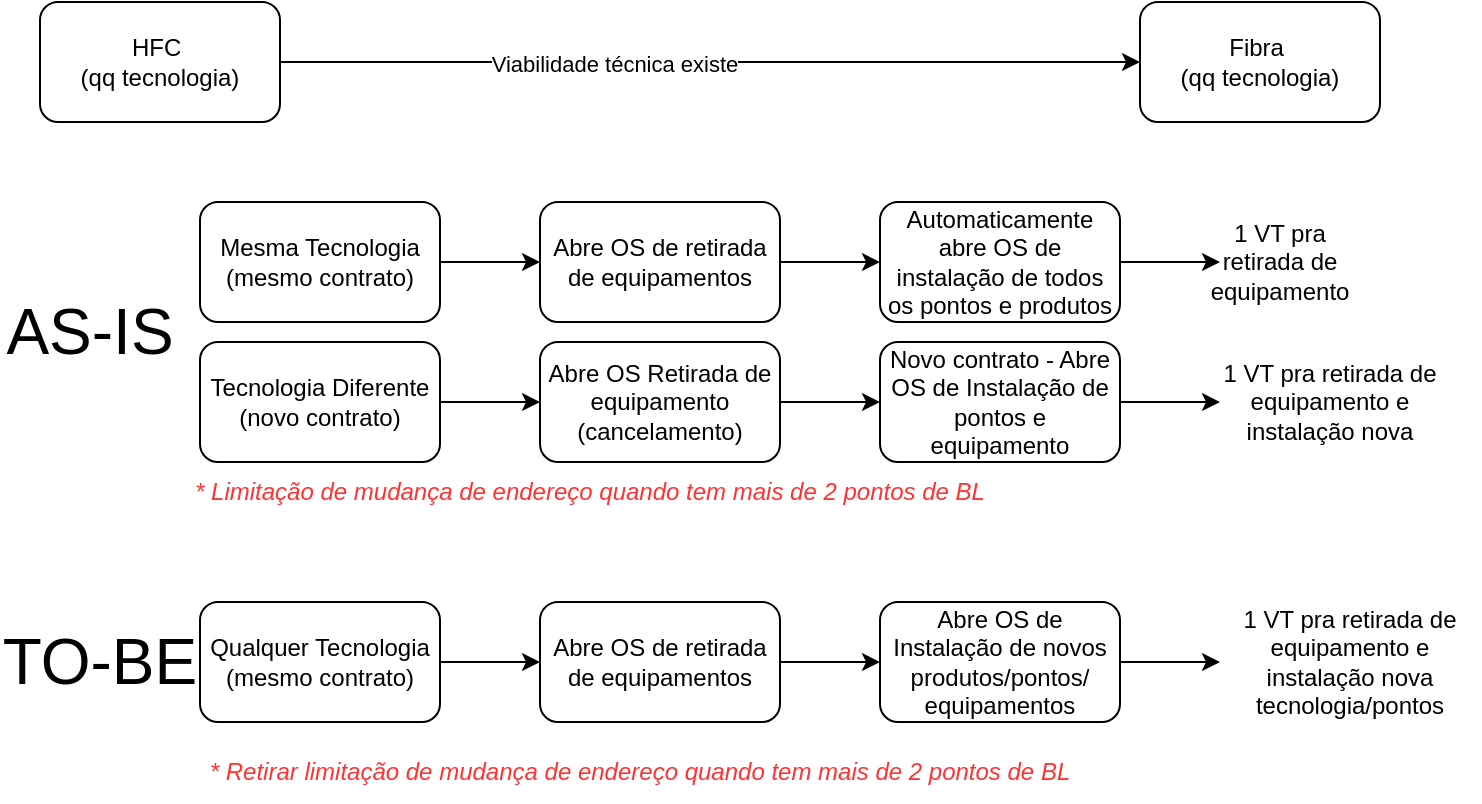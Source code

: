 <mxfile version="28.1.1" pages="2">
  <diagram name="Página-1" id="zqmcP0fRCzVm-A6s5VtJ">
    <mxGraphModel dx="946" dy="563" grid="1" gridSize="10" guides="1" tooltips="1" connect="1" arrows="1" fold="1" page="1" pageScale="1" pageWidth="827" pageHeight="1169" math="0" shadow="0">
      <root>
        <mxCell id="0" />
        <mxCell id="1" parent="0" />
        <mxCell id="5iCUy87sB2-tcCot6NtR-3" value="" style="edgeStyle=orthogonalEdgeStyle;rounded=0;orthogonalLoop=1;jettySize=auto;html=1;" edge="1" parent="1" source="5iCUy87sB2-tcCot6NtR-1" target="5iCUy87sB2-tcCot6NtR-2">
          <mxGeometry relative="1" as="geometry" />
        </mxCell>
        <mxCell id="5iCUy87sB2-tcCot6NtR-5" value="Viabilidade técnica existe" style="edgeLabel;html=1;align=center;verticalAlign=middle;resizable=0;points=[];" vertex="1" connectable="0" parent="5iCUy87sB2-tcCot6NtR-3">
          <mxGeometry x="-0.225" y="-1" relative="1" as="geometry">
            <mxPoint as="offset" />
          </mxGeometry>
        </mxCell>
        <mxCell id="5iCUy87sB2-tcCot6NtR-1" value="HFC&amp;nbsp;&lt;div&gt;(qq tecnologia)&lt;/div&gt;" style="rounded=1;whiteSpace=wrap;html=1;" vertex="1" parent="1">
          <mxGeometry x="30" y="30" width="120" height="60" as="geometry" />
        </mxCell>
        <mxCell id="5iCUy87sB2-tcCot6NtR-2" value="Fibra&amp;nbsp;&lt;div&gt;(qq tecnologia)&lt;/div&gt;" style="rounded=1;whiteSpace=wrap;html=1;" vertex="1" parent="1">
          <mxGeometry x="580" y="30" width="120" height="60" as="geometry" />
        </mxCell>
        <mxCell id="5iCUy87sB2-tcCot6NtR-7" value="" style="edgeStyle=orthogonalEdgeStyle;rounded=0;orthogonalLoop=1;jettySize=auto;html=1;" edge="1" parent="1" source="5iCUy87sB2-tcCot6NtR-4" target="5iCUy87sB2-tcCot6NtR-6">
          <mxGeometry relative="1" as="geometry" />
        </mxCell>
        <mxCell id="5iCUy87sB2-tcCot6NtR-4" value="Abre OS de retirada de equipamentos" style="rounded=1;whiteSpace=wrap;html=1;" vertex="1" parent="1">
          <mxGeometry x="280" y="130" width="120" height="60" as="geometry" />
        </mxCell>
        <mxCell id="5iCUy87sB2-tcCot6NtR-19" style="edgeStyle=orthogonalEdgeStyle;rounded=0;orthogonalLoop=1;jettySize=auto;html=1;entryX=0;entryY=0.5;entryDx=0;entryDy=0;" edge="1" parent="1" source="5iCUy87sB2-tcCot6NtR-6" target="5iCUy87sB2-tcCot6NtR-12">
          <mxGeometry relative="1" as="geometry" />
        </mxCell>
        <mxCell id="5iCUy87sB2-tcCot6NtR-6" value="Automaticamente abre OS de instalação de todos os pontos e produtos" style="whiteSpace=wrap;html=1;rounded=1;" vertex="1" parent="1">
          <mxGeometry x="450" y="130" width="120" height="60" as="geometry" />
        </mxCell>
        <mxCell id="5iCUy87sB2-tcCot6NtR-10" value="" style="edgeStyle=orthogonalEdgeStyle;rounded=0;orthogonalLoop=1;jettySize=auto;html=1;" edge="1" parent="1" source="5iCUy87sB2-tcCot6NtR-8" target="5iCUy87sB2-tcCot6NtR-9">
          <mxGeometry relative="1" as="geometry" />
        </mxCell>
        <mxCell id="5iCUy87sB2-tcCot6NtR-8" value="Abre OS de retirada de equipamentos" style="rounded=1;whiteSpace=wrap;html=1;" vertex="1" parent="1">
          <mxGeometry x="280" y="330" width="120" height="60" as="geometry" />
        </mxCell>
        <mxCell id="5iCUy87sB2-tcCot6NtR-22" style="edgeStyle=orthogonalEdgeStyle;rounded=0;orthogonalLoop=1;jettySize=auto;html=1;" edge="1" parent="1" source="5iCUy87sB2-tcCot6NtR-9" target="5iCUy87sB2-tcCot6NtR-21">
          <mxGeometry relative="1" as="geometry" />
        </mxCell>
        <mxCell id="5iCUy87sB2-tcCot6NtR-9" value="Abre OS de Instalação de novos produtos/pontos/&lt;div&gt;equipamentos&lt;/div&gt;" style="whiteSpace=wrap;html=1;rounded=1;" vertex="1" parent="1">
          <mxGeometry x="450" y="330" width="120" height="60" as="geometry" />
        </mxCell>
        <mxCell id="5iCUy87sB2-tcCot6NtR-12" value="1 VT pra retirada de equipamento" style="text;html=1;align=center;verticalAlign=middle;whiteSpace=wrap;rounded=0;" vertex="1" parent="1">
          <mxGeometry x="620" y="145" width="60" height="30" as="geometry" />
        </mxCell>
        <mxCell id="5iCUy87sB2-tcCot6NtR-13" value="" style="edgeStyle=orthogonalEdgeStyle;rounded=0;orthogonalLoop=1;jettySize=auto;html=1;" edge="1" parent="1" source="5iCUy87sB2-tcCot6NtR-14" target="5iCUy87sB2-tcCot6NtR-15">
          <mxGeometry relative="1" as="geometry" />
        </mxCell>
        <mxCell id="5iCUy87sB2-tcCot6NtR-14" value="Abre OS Retirada de equipamento (cancelamento)" style="rounded=1;whiteSpace=wrap;html=1;" vertex="1" parent="1">
          <mxGeometry x="280" y="200" width="120" height="60" as="geometry" />
        </mxCell>
        <mxCell id="5iCUy87sB2-tcCot6NtR-20" style="edgeStyle=orthogonalEdgeStyle;rounded=0;orthogonalLoop=1;jettySize=auto;html=1;entryX=0;entryY=0.5;entryDx=0;entryDy=0;" edge="1" parent="1" source="5iCUy87sB2-tcCot6NtR-15" target="5iCUy87sB2-tcCot6NtR-16">
          <mxGeometry relative="1" as="geometry" />
        </mxCell>
        <mxCell id="5iCUy87sB2-tcCot6NtR-15" value="Novo contrato - Abre OS de Instalação de pontos e equipamento" style="whiteSpace=wrap;html=1;rounded=1;" vertex="1" parent="1">
          <mxGeometry x="450" y="200" width="120" height="60" as="geometry" />
        </mxCell>
        <mxCell id="5iCUy87sB2-tcCot6NtR-16" value="1 VT pra retirada de equipamento e instalação nova" style="text;html=1;align=center;verticalAlign=middle;whiteSpace=wrap;rounded=0;" vertex="1" parent="1">
          <mxGeometry x="620" y="215" width="110" height="30" as="geometry" />
        </mxCell>
        <mxCell id="5iCUy87sB2-tcCot6NtR-21" value="1 VT pra retirada de equipamento e instalação nova tecnologia/pontos" style="text;html=1;align=center;verticalAlign=middle;whiteSpace=wrap;rounded=0;" vertex="1" parent="1">
          <mxGeometry x="620" y="345" width="130" height="30" as="geometry" />
        </mxCell>
        <mxCell id="5iCUy87sB2-tcCot6NtR-23" value="AS-IS" style="text;html=1;align=center;verticalAlign=middle;whiteSpace=wrap;rounded=0;strokeWidth=1;fontSize=32;" vertex="1" parent="1">
          <mxGeometry x="10" y="180" width="90" height="30" as="geometry" />
        </mxCell>
        <mxCell id="5iCUy87sB2-tcCot6NtR-24" value="TO-BE" style="text;html=1;align=center;verticalAlign=middle;whiteSpace=wrap;rounded=0;strokeWidth=1;fontSize=32;" vertex="1" parent="1">
          <mxGeometry x="10" y="345" width="100" height="30" as="geometry" />
        </mxCell>
        <mxCell id="5iCUy87sB2-tcCot6NtR-26" style="edgeStyle=orthogonalEdgeStyle;rounded=0;orthogonalLoop=1;jettySize=auto;html=1;entryX=0;entryY=0.5;entryDx=0;entryDy=0;" edge="1" parent="1" source="5iCUy87sB2-tcCot6NtR-25" target="5iCUy87sB2-tcCot6NtR-4">
          <mxGeometry relative="1" as="geometry" />
        </mxCell>
        <mxCell id="5iCUy87sB2-tcCot6NtR-25" value="Mesma Tecnologia (mesmo contrato)" style="rounded=1;whiteSpace=wrap;html=1;" vertex="1" parent="1">
          <mxGeometry x="110" y="130" width="120" height="60" as="geometry" />
        </mxCell>
        <mxCell id="5iCUy87sB2-tcCot6NtR-28" style="edgeStyle=orthogonalEdgeStyle;rounded=0;orthogonalLoop=1;jettySize=auto;html=1;entryX=0;entryY=0.5;entryDx=0;entryDy=0;" edge="1" parent="1" source="5iCUy87sB2-tcCot6NtR-27" target="5iCUy87sB2-tcCot6NtR-14">
          <mxGeometry relative="1" as="geometry" />
        </mxCell>
        <mxCell id="5iCUy87sB2-tcCot6NtR-27" value="Tecnologia Diferente (novo contrato)" style="rounded=1;whiteSpace=wrap;html=1;" vertex="1" parent="1">
          <mxGeometry x="110" y="200" width="120" height="60" as="geometry" />
        </mxCell>
        <mxCell id="5iCUy87sB2-tcCot6NtR-30" style="edgeStyle=orthogonalEdgeStyle;rounded=0;orthogonalLoop=1;jettySize=auto;html=1;entryX=0;entryY=0.5;entryDx=0;entryDy=0;" edge="1" parent="1" source="5iCUy87sB2-tcCot6NtR-29" target="5iCUy87sB2-tcCot6NtR-8">
          <mxGeometry relative="1" as="geometry" />
        </mxCell>
        <mxCell id="5iCUy87sB2-tcCot6NtR-29" value="Qualquer Tecnologia (mesmo contrato)" style="rounded=1;whiteSpace=wrap;html=1;" vertex="1" parent="1">
          <mxGeometry x="110" y="330" width="120" height="60" as="geometry" />
        </mxCell>
        <mxCell id="5iCUy87sB2-tcCot6NtR-31" value="* Limitação de mudança de endereço quando tem mais de 2 pontos de BL" style="text;html=1;align=center;verticalAlign=middle;whiteSpace=wrap;rounded=0;fontStyle=2;fontColor=#FF3333;" vertex="1" parent="1">
          <mxGeometry x="100" y="260" width="410" height="30" as="geometry" />
        </mxCell>
        <mxCell id="5iCUy87sB2-tcCot6NtR-32" value="* Retirar limitação de mudança de endereço quando tem mais de 2 pontos de BL" style="text;html=1;align=center;verticalAlign=middle;whiteSpace=wrap;rounded=0;fontStyle=2;fontColor=#FF3333;" vertex="1" parent="1">
          <mxGeometry x="110" y="400" width="440" height="30" as="geometry" />
        </mxCell>
      </root>
    </mxGraphModel>
  </diagram>
  <diagram name="v2" id="o5r18k2ch2pxkhI5VONj">
    <mxGraphModel dx="946" dy="597" grid="1" gridSize="10" guides="1" tooltips="1" connect="1" arrows="1" fold="1" page="1" pageScale="1" pageWidth="827" pageHeight="1169" math="0" shadow="0">
      <root>
        <mxCell id="RC2ex0wDkDc3h67cPRJq-0" />
        <mxCell id="RC2ex0wDkDc3h67cPRJq-1" parent="RC2ex0wDkDc3h67cPRJq-0" />
        <mxCell id="pF7Im-60tTc9EzMldFG_-30" value="NETSMS" style="shape=cylinder3;whiteSpace=wrap;html=1;boundedLbl=1;backgroundOutline=1;size=15;align=left;verticalAlign=top;fontStyle=1" vertex="1" parent="RC2ex0wDkDc3h67cPRJq-1">
          <mxGeometry x="330" y="210" width="470" height="400" as="geometry" />
        </mxCell>
        <mxCell id="RC2ex0wDkDc3h67cPRJq-2" value="" style="edgeStyle=orthogonalEdgeStyle;rounded=0;orthogonalLoop=1;jettySize=auto;html=1;" edge="1" parent="RC2ex0wDkDc3h67cPRJq-1" source="RC2ex0wDkDc3h67cPRJq-4" target="RC2ex0wDkDc3h67cPRJq-5">
          <mxGeometry relative="1" as="geometry" />
        </mxCell>
        <mxCell id="RC2ex0wDkDc3h67cPRJq-3" value="Viabilidade técnica existe" style="edgeLabel;html=1;align=center;verticalAlign=middle;resizable=0;points=[];" vertex="1" connectable="0" parent="RC2ex0wDkDc3h67cPRJq-2">
          <mxGeometry x="-0.225" y="-1" relative="1" as="geometry">
            <mxPoint as="offset" />
          </mxGeometry>
        </mxCell>
        <mxCell id="RC2ex0wDkDc3h67cPRJq-4" value="HFC&amp;nbsp;&lt;div&gt;(qq tecnologia)&lt;/div&gt;" style="rounded=1;whiteSpace=wrap;html=1;" vertex="1" parent="RC2ex0wDkDc3h67cPRJq-1">
          <mxGeometry x="74" y="1030" width="120" height="60" as="geometry" />
        </mxCell>
        <mxCell id="RC2ex0wDkDc3h67cPRJq-5" value="Fibra&amp;nbsp;&lt;div&gt;(qq tecnologia)&lt;/div&gt;" style="rounded=1;whiteSpace=wrap;html=1;" vertex="1" parent="RC2ex0wDkDc3h67cPRJq-1">
          <mxGeometry x="624" y="1030" width="120" height="60" as="geometry" />
        </mxCell>
        <mxCell id="RC2ex0wDkDc3h67cPRJq-6" value="" style="edgeStyle=orthogonalEdgeStyle;rounded=0;orthogonalLoop=1;jettySize=auto;html=1;" edge="1" parent="RC2ex0wDkDc3h67cPRJq-1" source="RC2ex0wDkDc3h67cPRJq-7" target="RC2ex0wDkDc3h67cPRJq-9">
          <mxGeometry relative="1" as="geometry" />
        </mxCell>
        <mxCell id="RC2ex0wDkDc3h67cPRJq-7" value="Abre OS de retirada de equipamentos" style="rounded=1;whiteSpace=wrap;html=1;" vertex="1" parent="RC2ex0wDkDc3h67cPRJq-1">
          <mxGeometry x="324" y="1130" width="120" height="60" as="geometry" />
        </mxCell>
        <mxCell id="RC2ex0wDkDc3h67cPRJq-8" style="edgeStyle=orthogonalEdgeStyle;rounded=0;orthogonalLoop=1;jettySize=auto;html=1;entryX=0;entryY=0.5;entryDx=0;entryDy=0;" edge="1" parent="RC2ex0wDkDc3h67cPRJq-1" source="RC2ex0wDkDc3h67cPRJq-9" target="RC2ex0wDkDc3h67cPRJq-14">
          <mxGeometry relative="1" as="geometry" />
        </mxCell>
        <mxCell id="RC2ex0wDkDc3h67cPRJq-9" value="Automaticamente abre OS de instalação de todos os pontos e produtos" style="whiteSpace=wrap;html=1;rounded=1;" vertex="1" parent="RC2ex0wDkDc3h67cPRJq-1">
          <mxGeometry x="494" y="1130" width="120" height="60" as="geometry" />
        </mxCell>
        <mxCell id="RC2ex0wDkDc3h67cPRJq-10" value="" style="edgeStyle=orthogonalEdgeStyle;rounded=0;orthogonalLoop=1;jettySize=auto;html=1;" edge="1" parent="RC2ex0wDkDc3h67cPRJq-1" source="RC2ex0wDkDc3h67cPRJq-11" target="RC2ex0wDkDc3h67cPRJq-13">
          <mxGeometry relative="1" as="geometry" />
        </mxCell>
        <mxCell id="RC2ex0wDkDc3h67cPRJq-11" value="Abre OS de retirada de equipamentos" style="rounded=1;whiteSpace=wrap;html=1;" vertex="1" parent="RC2ex0wDkDc3h67cPRJq-1">
          <mxGeometry x="324" y="1330" width="120" height="60" as="geometry" />
        </mxCell>
        <mxCell id="RC2ex0wDkDc3h67cPRJq-12" style="edgeStyle=orthogonalEdgeStyle;rounded=0;orthogonalLoop=1;jettySize=auto;html=1;" edge="1" parent="RC2ex0wDkDc3h67cPRJq-1" source="RC2ex0wDkDc3h67cPRJq-13">
          <mxGeometry relative="1" as="geometry">
            <mxPoint x="664" y="1360" as="targetPoint" />
          </mxGeometry>
        </mxCell>
        <mxCell id="RC2ex0wDkDc3h67cPRJq-13" value="Abre OS de Instalação de novos produtos/pontos/&lt;div&gt;equipamentos&lt;/div&gt;" style="whiteSpace=wrap;html=1;rounded=1;" vertex="1" parent="RC2ex0wDkDc3h67cPRJq-1">
          <mxGeometry x="494" y="1330" width="120" height="60" as="geometry" />
        </mxCell>
        <mxCell id="RC2ex0wDkDc3h67cPRJq-14" value="1 VT pra retirada de equipamento" style="text;html=1;align=center;verticalAlign=middle;whiteSpace=wrap;rounded=0;" vertex="1" parent="RC2ex0wDkDc3h67cPRJq-1">
          <mxGeometry x="664" y="1145" width="60" height="30" as="geometry" />
        </mxCell>
        <mxCell id="RC2ex0wDkDc3h67cPRJq-15" value="" style="edgeStyle=orthogonalEdgeStyle;rounded=0;orthogonalLoop=1;jettySize=auto;html=1;" edge="1" parent="RC2ex0wDkDc3h67cPRJq-1" source="RC2ex0wDkDc3h67cPRJq-16" target="RC2ex0wDkDc3h67cPRJq-18">
          <mxGeometry relative="1" as="geometry" />
        </mxCell>
        <mxCell id="RC2ex0wDkDc3h67cPRJq-16" value="Abre OS Retirada de equipamento (cancelamento)" style="rounded=1;whiteSpace=wrap;html=1;" vertex="1" parent="RC2ex0wDkDc3h67cPRJq-1">
          <mxGeometry x="324" y="1200" width="120" height="60" as="geometry" />
        </mxCell>
        <mxCell id="RC2ex0wDkDc3h67cPRJq-17" style="edgeStyle=orthogonalEdgeStyle;rounded=0;orthogonalLoop=1;jettySize=auto;html=1;entryX=0;entryY=0.5;entryDx=0;entryDy=0;" edge="1" parent="RC2ex0wDkDc3h67cPRJq-1" source="RC2ex0wDkDc3h67cPRJq-18" target="RC2ex0wDkDc3h67cPRJq-19">
          <mxGeometry relative="1" as="geometry" />
        </mxCell>
        <mxCell id="RC2ex0wDkDc3h67cPRJq-18" value="Novo contrato - Abre OS de Instalação de pontos e equipamento" style="whiteSpace=wrap;html=1;rounded=1;" vertex="1" parent="RC2ex0wDkDc3h67cPRJq-1">
          <mxGeometry x="494" y="1200" width="120" height="60" as="geometry" />
        </mxCell>
        <mxCell id="RC2ex0wDkDc3h67cPRJq-19" value="1 VT pra retirada de equipamento e instalação nova" style="text;html=1;align=center;verticalAlign=middle;whiteSpace=wrap;rounded=0;" vertex="1" parent="RC2ex0wDkDc3h67cPRJq-1">
          <mxGeometry x="664" y="1215" width="110" height="30" as="geometry" />
        </mxCell>
        <mxCell id="RC2ex0wDkDc3h67cPRJq-20" value="1 VT pra retirada de equipamento e instalação nova tecnologia/pontos" style="text;html=1;align=center;verticalAlign=middle;whiteSpace=wrap;rounded=0;" vertex="1" parent="RC2ex0wDkDc3h67cPRJq-1">
          <mxGeometry x="644" y="1360" width="130" height="30" as="geometry" />
        </mxCell>
        <mxCell id="RC2ex0wDkDc3h67cPRJq-21" value="AS-IS" style="text;html=1;align=center;verticalAlign=middle;whiteSpace=wrap;rounded=0;strokeWidth=1;fontSize=32;" vertex="1" parent="RC2ex0wDkDc3h67cPRJq-1">
          <mxGeometry x="54" y="1180" width="90" height="30" as="geometry" />
        </mxCell>
        <mxCell id="RC2ex0wDkDc3h67cPRJq-22" value="TO-BE" style="text;html=1;align=center;verticalAlign=middle;whiteSpace=wrap;rounded=0;strokeWidth=1;fontSize=32;" vertex="1" parent="RC2ex0wDkDc3h67cPRJq-1">
          <mxGeometry x="54" y="1345" width="100" height="30" as="geometry" />
        </mxCell>
        <mxCell id="RC2ex0wDkDc3h67cPRJq-23" style="edgeStyle=orthogonalEdgeStyle;rounded=0;orthogonalLoop=1;jettySize=auto;html=1;entryX=0;entryY=0.5;entryDx=0;entryDy=0;" edge="1" parent="RC2ex0wDkDc3h67cPRJq-1" source="RC2ex0wDkDc3h67cPRJq-24" target="RC2ex0wDkDc3h67cPRJq-7">
          <mxGeometry relative="1" as="geometry" />
        </mxCell>
        <mxCell id="RC2ex0wDkDc3h67cPRJq-24" value="Mesma Tecnologia (mesmo contrato)" style="rounded=1;whiteSpace=wrap;html=1;" vertex="1" parent="RC2ex0wDkDc3h67cPRJq-1">
          <mxGeometry x="154" y="1130" width="120" height="60" as="geometry" />
        </mxCell>
        <mxCell id="RC2ex0wDkDc3h67cPRJq-25" style="edgeStyle=orthogonalEdgeStyle;rounded=0;orthogonalLoop=1;jettySize=auto;html=1;entryX=0;entryY=0.5;entryDx=0;entryDy=0;" edge="1" parent="RC2ex0wDkDc3h67cPRJq-1" source="RC2ex0wDkDc3h67cPRJq-26" target="RC2ex0wDkDc3h67cPRJq-16">
          <mxGeometry relative="1" as="geometry" />
        </mxCell>
        <mxCell id="RC2ex0wDkDc3h67cPRJq-26" value="Tecnologia Diferente (novo contrato)" style="rounded=1;whiteSpace=wrap;html=1;" vertex="1" parent="RC2ex0wDkDc3h67cPRJq-1">
          <mxGeometry x="154" y="1200" width="120" height="60" as="geometry" />
        </mxCell>
        <mxCell id="RC2ex0wDkDc3h67cPRJq-27" style="edgeStyle=orthogonalEdgeStyle;rounded=0;orthogonalLoop=1;jettySize=auto;html=1;entryX=0;entryY=0.5;entryDx=0;entryDy=0;" edge="1" parent="RC2ex0wDkDc3h67cPRJq-1" source="RC2ex0wDkDc3h67cPRJq-28" target="RC2ex0wDkDc3h67cPRJq-11">
          <mxGeometry relative="1" as="geometry" />
        </mxCell>
        <mxCell id="RC2ex0wDkDc3h67cPRJq-28" value="Qualquer Tecnologia (mesmo contrato)" style="rounded=1;whiteSpace=wrap;html=1;" vertex="1" parent="RC2ex0wDkDc3h67cPRJq-1">
          <mxGeometry x="154" y="1330" width="120" height="60" as="geometry" />
        </mxCell>
        <mxCell id="RC2ex0wDkDc3h67cPRJq-29" value="* Limitação de mudança de endereço quando tem mais de 2 pontos de BL" style="text;html=1;align=center;verticalAlign=middle;whiteSpace=wrap;rounded=0;fontStyle=2;fontColor=#FF3333;" vertex="1" parent="RC2ex0wDkDc3h67cPRJq-1">
          <mxGeometry x="144" y="1260" width="410" height="30" as="geometry" />
        </mxCell>
        <mxCell id="RC2ex0wDkDc3h67cPRJq-30" value="* Retirar limitação de mudança de endereço quando tem mais de 2 pontos de BL" style="text;html=1;align=center;verticalAlign=middle;whiteSpace=wrap;rounded=0;fontStyle=2;fontColor=#FF3333;" vertex="1" parent="RC2ex0wDkDc3h67cPRJq-1">
          <mxGeometry x="154" y="1400" width="440" height="30" as="geometry" />
        </mxCell>
        <mxCell id="pF7Im-60tTc9EzMldFG_-2" value="" style="edgeStyle=orthogonalEdgeStyle;rounded=0;orthogonalLoop=1;jettySize=auto;html=1;" edge="1" parent="RC2ex0wDkDc3h67cPRJq-1" source="pF7Im-60tTc9EzMldFG_-0" target="pF7Im-60tTc9EzMldFG_-1">
          <mxGeometry relative="1" as="geometry" />
        </mxCell>
        <mxCell id="pF7Im-60tTc9EzMldFG_-0" value="Solar Atendimento" style="rounded=1;whiteSpace=wrap;html=1;" vertex="1" parent="RC2ex0wDkDc3h67cPRJq-1">
          <mxGeometry x="45" y="40" width="120" height="60" as="geometry" />
        </mxCell>
        <mxCell id="pF7Im-60tTc9EzMldFG_-12" style="edgeStyle=orthogonalEdgeStyle;rounded=0;orthogonalLoop=1;jettySize=auto;html=1;entryX=0;entryY=0.5;entryDx=0;entryDy=0;" edge="1" parent="RC2ex0wDkDc3h67cPRJq-1" source="pF7Im-60tTc9EzMldFG_-1" target="pF7Im-60tTc9EzMldFG_-10">
          <mxGeometry relative="1" as="geometry" />
        </mxCell>
        <mxCell id="pF7Im-60tTc9EzMldFG_-1" value="Valida dados cliente e identifica viabilidade novo endereço mesma Cidade" style="whiteSpace=wrap;html=1;rounded=1;" vertex="1" parent="RC2ex0wDkDc3h67cPRJq-1">
          <mxGeometry x="200" y="40" width="120" height="60" as="geometry" />
        </mxCell>
        <mxCell id="pF7Im-60tTc9EzMldFG_-4" value="Tecnologia Diferente do contrato atual" style="whiteSpace=wrap;html=1;rounded=1;" vertex="1" parent="RC2ex0wDkDc3h67cPRJq-1">
          <mxGeometry x="74" y="940" width="120" height="60" as="geometry" />
        </mxCell>
        <mxCell id="pF7Im-60tTc9EzMldFG_-19" value="" style="edgeStyle=orthogonalEdgeStyle;rounded=0;orthogonalLoop=1;jettySize=auto;html=1;" edge="1" parent="RC2ex0wDkDc3h67cPRJq-1" source="pF7Im-60tTc9EzMldFG_-6" target="pF7Im-60tTc9EzMldFG_-18">
          <mxGeometry relative="1" as="geometry" />
        </mxCell>
        <mxCell id="pF7Im-60tTc9EzMldFG_-6" value="[2] NOVO MS ALTERA ENDEREÇO E TECNOLOGIA" style="rounded=1;whiteSpace=wrap;html=1;fillColor=#fff2cc;strokeColor=#d6b656;" vertex="1" parent="RC2ex0wDkDc3h67cPRJq-1">
          <mxGeometry x="354" y="140" width="120" height="60" as="geometry" />
        </mxCell>
        <mxCell id="pF7Im-60tTc9EzMldFG_-14" style="edgeStyle=orthogonalEdgeStyle;rounded=0;orthogonalLoop=1;jettySize=auto;html=1;entryX=0;entryY=0.5;entryDx=0;entryDy=0;" edge="1" parent="RC2ex0wDkDc3h67cPRJq-1" source="pF7Im-60tTc9EzMldFG_-10" target="pF7Im-60tTc9EzMldFG_-20">
          <mxGeometry relative="1" as="geometry" />
        </mxCell>
        <mxCell id="pF7Im-60tTc9EzMldFG_-15" value="Não" style="edgeLabel;html=1;align=center;verticalAlign=middle;resizable=0;points=[];" vertex="1" connectable="0" parent="pF7Im-60tTc9EzMldFG_-14">
          <mxGeometry x="-0.217" relative="1" as="geometry">
            <mxPoint as="offset" />
          </mxGeometry>
        </mxCell>
        <mxCell id="pF7Im-60tTc9EzMldFG_-16" style="edgeStyle=orthogonalEdgeStyle;rounded=0;orthogonalLoop=1;jettySize=auto;html=1;entryX=0.5;entryY=0;entryDx=0;entryDy=0;" edge="1" parent="RC2ex0wDkDc3h67cPRJq-1" source="pF7Im-60tTc9EzMldFG_-10" target="pF7Im-60tTc9EzMldFG_-6">
          <mxGeometry relative="1" as="geometry" />
        </mxCell>
        <mxCell id="pF7Im-60tTc9EzMldFG_-17" value="Sim" style="edgeLabel;html=1;align=center;verticalAlign=middle;resizable=0;points=[];" vertex="1" connectable="0" parent="pF7Im-60tTc9EzMldFG_-16">
          <mxGeometry x="-0.24" y="3" relative="1" as="geometry">
            <mxPoint x="-3" y="-9" as="offset" />
          </mxGeometry>
        </mxCell>
        <mxCell id="pF7Im-60tTc9EzMldFG_-10" value="Tecnologia Diferente?" style="rhombus;whiteSpace=wrap;html=1;" vertex="1" parent="RC2ex0wDkDc3h67cPRJq-1">
          <mxGeometry x="374" y="30" width="80" height="80" as="geometry" />
        </mxCell>
        <mxCell id="pF7Im-60tTc9EzMldFG_-32" value="" style="edgeStyle=orthogonalEdgeStyle;rounded=0;orthogonalLoop=1;jettySize=auto;html=1;" edge="1" parent="RC2ex0wDkDc3h67cPRJq-1" source="pF7Im-60tTc9EzMldFG_-13" target="pF7Im-60tTc9EzMldFG_-31">
          <mxGeometry relative="1" as="geometry" />
        </mxCell>
        <mxCell id="pF7Im-60tTc9EzMldFG_-13" value="Altera endereço" style="whiteSpace=wrap;html=1;rounded=1;" vertex="1" parent="RC2ex0wDkDc3h67cPRJq-1">
          <mxGeometry x="664" y="410" width="120" height="60" as="geometry" />
        </mxCell>
        <mxCell id="pF7Im-60tTc9EzMldFG_-26" value="" style="edgeStyle=orthogonalEdgeStyle;rounded=0;orthogonalLoop=1;jettySize=auto;html=1;entryX=0.5;entryY=0;entryDx=0;entryDy=0;" edge="1" parent="RC2ex0wDkDc3h67cPRJq-1" source="pF7Im-60tTc9EzMldFG_-18" target="pF7Im-60tTc9EzMldFG_-39">
          <mxGeometry relative="1" as="geometry" />
        </mxCell>
        <mxCell id="pF7Im-60tTc9EzMldFG_-18" value="Verifica Novos Pacotes Produtos equivalentes (DE-PARA)" style="whiteSpace=wrap;html=1;fillColor=#fff2cc;strokeColor=#d6b656;rounded=1;" vertex="1" parent="RC2ex0wDkDc3h67cPRJq-1">
          <mxGeometry x="354" y="260" width="120" height="60" as="geometry" />
        </mxCell>
        <mxCell id="pF7Im-60tTc9EzMldFG_-21" style="edgeStyle=orthogonalEdgeStyle;rounded=0;orthogonalLoop=1;jettySize=auto;html=1;entryX=0.5;entryY=0;entryDx=0;entryDy=0;" edge="1" parent="RC2ex0wDkDc3h67cPRJq-1" source="pF7Im-60tTc9EzMldFG_-20" target="pF7Im-60tTc9EzMldFG_-13">
          <mxGeometry relative="1" as="geometry">
            <Array as="points">
              <mxPoint x="760" y="70" />
              <mxPoint x="760" y="270" />
              <mxPoint x="724" y="270" />
            </Array>
          </mxGeometry>
        </mxCell>
        <mxCell id="pF7Im-60tTc9EzMldFG_-22" value="Sim" style="edgeLabel;html=1;align=center;verticalAlign=middle;resizable=0;points=[];" vertex="1" connectable="0" parent="pF7Im-60tTc9EzMldFG_-21">
          <mxGeometry x="-0.48" y="1" relative="1" as="geometry">
            <mxPoint x="-70" y="1" as="offset" />
          </mxGeometry>
        </mxCell>
        <mxCell id="pF7Im-60tTc9EzMldFG_-36" style="edgeStyle=orthogonalEdgeStyle;rounded=0;orthogonalLoop=1;jettySize=auto;html=1;entryX=0.5;entryY=0;entryDx=0;entryDy=0;" edge="1" parent="RC2ex0wDkDc3h67cPRJq-1" source="pF7Im-60tTc9EzMldFG_-20" target="pF7Im-60tTc9EzMldFG_-35">
          <mxGeometry relative="1" as="geometry" />
        </mxCell>
        <mxCell id="pF7Im-60tTc9EzMldFG_-37" value="Não" style="edgeLabel;html=1;align=center;verticalAlign=middle;resizable=0;points=[];" vertex="1" connectable="0" parent="pF7Im-60tTc9EzMldFG_-36">
          <mxGeometry x="-0.64" relative="1" as="geometry">
            <mxPoint as="offset" />
          </mxGeometry>
        </mxCell>
        <mxCell id="pF7Im-60tTc9EzMldFG_-20" value="Mesmo&amp;nbsp;&lt;div&gt;Equip. ?&lt;/div&gt;" style="rhombus;whiteSpace=wrap;html=1;" vertex="1" parent="RC2ex0wDkDc3h67cPRJq-1">
          <mxGeometry x="540" y="30" width="80" height="80" as="geometry" />
        </mxCell>
        <mxCell id="pF7Im-60tTc9EzMldFG_-29" value="" style="edgeStyle=orthogonalEdgeStyle;rounded=0;orthogonalLoop=1;jettySize=auto;html=1;" edge="1" parent="RC2ex0wDkDc3h67cPRJq-1" source="pF7Im-60tTc9EzMldFG_-25" target="pF7Im-60tTc9EzMldFG_-28">
          <mxGeometry relative="1" as="geometry" />
        </mxCell>
        <mxCell id="pF7Im-60tTc9EzMldFG_-25" value="Valida processo novas caixas (troca equipamento)" style="whiteSpace=wrap;html=1;fillColor=#fff2cc;strokeColor=#d6b656;rounded=1;" vertex="1" parent="RC2ex0wDkDc3h67cPRJq-1">
          <mxGeometry x="354" y="440" width="120" height="60" as="geometry" />
        </mxCell>
        <mxCell id="pF7Im-60tTc9EzMldFG_-34" style="edgeStyle=orthogonalEdgeStyle;rounded=0;orthogonalLoop=1;jettySize=auto;html=1;entryX=0;entryY=0.5;entryDx=0;entryDy=0;" edge="1" parent="RC2ex0wDkDc3h67cPRJq-1" source="pF7Im-60tTc9EzMldFG_-28" target="pF7Im-60tTc9EzMldFG_-13">
          <mxGeometry relative="1" as="geometry" />
        </mxCell>
        <mxCell id="pF7Im-60tTc9EzMldFG_-28" value="Identifica Nova OS para mudar endereço e tecnologia" style="whiteSpace=wrap;html=1;fillColor=#fff2cc;strokeColor=#d6b656;rounded=1;" vertex="1" parent="RC2ex0wDkDc3h67cPRJq-1">
          <mxGeometry x="354" y="540" width="120" height="60" as="geometry" />
        </mxCell>
        <mxCell id="pF7Im-60tTc9EzMldFG_-31" value="Abre OS" style="whiteSpace=wrap;html=1;rounded=1;fillColor=#fff2cc;strokeColor=#d6b656;" vertex="1" parent="RC2ex0wDkDc3h67cPRJq-1">
          <mxGeometry x="664" y="490" width="120" height="60" as="geometry" />
        </mxCell>
        <mxCell id="pF7Im-60tTc9EzMldFG_-38" style="edgeStyle=orthogonalEdgeStyle;rounded=0;orthogonalLoop=1;jettySize=auto;html=1;entryX=1;entryY=0.5;entryDx=0;entryDy=0;exitX=0.5;exitY=1;exitDx=0;exitDy=0;" edge="1" parent="RC2ex0wDkDc3h67cPRJq-1" source="pF7Im-60tTc9EzMldFG_-35" target="pF7Im-60tTc9EzMldFG_-25">
          <mxGeometry relative="1" as="geometry">
            <Array as="points">
              <mxPoint x="580" y="350" />
              <mxPoint x="580" y="410" />
              <mxPoint x="510" y="410" />
              <mxPoint x="510" y="470" />
            </Array>
          </mxGeometry>
        </mxCell>
        <mxCell id="pF7Im-60tTc9EzMldFG_-35" value="[1] Contratos migrados pra Tecnologia híbrida (HFC/GPON)" style="rounded=1;whiteSpace=wrap;html=1;fillColor=#ffe6cc;strokeColor=#d79b00;" vertex="1" parent="RC2ex0wDkDc3h67cPRJq-1">
          <mxGeometry x="520" y="290" width="120" height="60" as="geometry" />
        </mxCell>
        <mxCell id="pF7Im-60tTc9EzMldFG_-40" style="edgeStyle=orthogonalEdgeStyle;rounded=0;orthogonalLoop=1;jettySize=auto;html=1;" edge="1" parent="RC2ex0wDkDc3h67cPRJq-1" source="pF7Im-60tTc9EzMldFG_-39" target="pF7Im-60tTc9EzMldFG_-25">
          <mxGeometry relative="1" as="geometry" />
        </mxCell>
        <mxCell id="pF7Im-60tTc9EzMldFG_-39" value="Muda pacote no contrato" style="whiteSpace=wrap;html=1;fillColor=#fff2cc;strokeColor=#d6b656;rounded=1;" vertex="1" parent="RC2ex0wDkDc3h67cPRJq-1">
          <mxGeometry x="354" y="350" width="120" height="60" as="geometry" />
        </mxCell>
        <mxCell id="pF7Im-60tTc9EzMldFG_-41" value="&lt;h1 style=&quot;margin-top: 0px;&quot;&gt;&lt;font style=&quot;font-size: 21px;&quot;&gt;Impactos na Jornada&lt;/font&gt;&lt;/h1&gt;&lt;p&gt;- Configuração de produtos SVA pra TV/BL&lt;/p&gt;&lt;p&gt;- Cálculo Pro-rata / Fatura&lt;/p&gt;&lt;p&gt;- Gerenciamento de equipamentos nos contratos (pacote com tecnologia híbrida)&lt;/p&gt;" style="text;html=1;whiteSpace=wrap;overflow=hidden;rounded=0;" vertex="1" parent="RC2ex0wDkDc3h67cPRJq-1">
          <mxGeometry x="30" y="350" width="250" height="180" as="geometry" />
        </mxCell>
        <mxCell id="pF7Im-60tTc9EzMldFG_-44" style="edgeStyle=orthogonalEdgeStyle;rounded=0;orthogonalLoop=1;jettySize=auto;html=1;entryX=1;entryY=0.5;entryDx=0;entryDy=0;" edge="1" parent="RC2ex0wDkDc3h67cPRJq-1" source="pF7Im-60tTc9EzMldFG_-42" target="pF7Im-60tTc9EzMldFG_-35">
          <mxGeometry relative="1" as="geometry" />
        </mxCell>
        <mxCell id="pF7Im-60tTc9EzMldFG_-42" value="JOB migração pacotes HFC pra pacotes HFC/GPON" style="rounded=1;whiteSpace=wrap;html=1;fillColor=#ffe6cc;strokeColor=#d79b00;" vertex="1" parent="RC2ex0wDkDc3h67cPRJq-1">
          <mxGeometry x="614" y="140" width="120" height="60" as="geometry" />
        </mxCell>
        <mxCell id="pF7Im-60tTc9EzMldFG_-49" style="edgeStyle=orthogonalEdgeStyle;rounded=0;orthogonalLoop=1;jettySize=auto;html=1;entryX=0.5;entryY=1;entryDx=0;entryDy=0;" edge="1" parent="RC2ex0wDkDc3h67cPRJq-1" source="pF7Im-60tTc9EzMldFG_-45" target="pF7Im-60tTc9EzMldFG_-0">
          <mxGeometry relative="1" as="geometry" />
        </mxCell>
        <mxCell id="pF7Im-60tTc9EzMldFG_-45" value="Atendente Solar" style="shape=umlActor;verticalLabelPosition=bottom;verticalAlign=top;html=1;outlineConnect=0;" vertex="1" parent="RC2ex0wDkDc3h67cPRJq-1">
          <mxGeometry x="90" y="150" width="30" height="60" as="geometry" />
        </mxCell>
      </root>
    </mxGraphModel>
  </diagram>
</mxfile>
